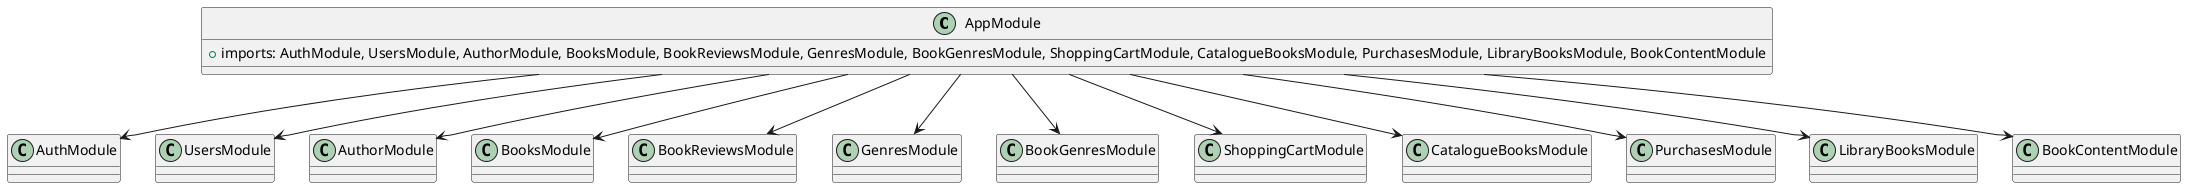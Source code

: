 @startuml prueba 2

class AppModule {
    + imports: AuthModule, UsersModule, AuthorModule, BooksModule, BookReviewsModule, GenresModule, BookGenresModule, ShoppingCartModule, CatalogueBooksModule, PurchasesModule, LibraryBooksModule, BookContentModule
}

AppModule --> AuthModule
AppModule --> UsersModule
AppModule --> AuthorModule
AppModule --> BooksModule
AppModule --> BookReviewsModule
AppModule --> GenresModule
AppModule --> BookGenresModule
AppModule --> ShoppingCartModule
AppModule --> CatalogueBooksModule
AppModule --> PurchasesModule
AppModule --> LibraryBooksModule
AppModule --> BookContentModule

@enduml